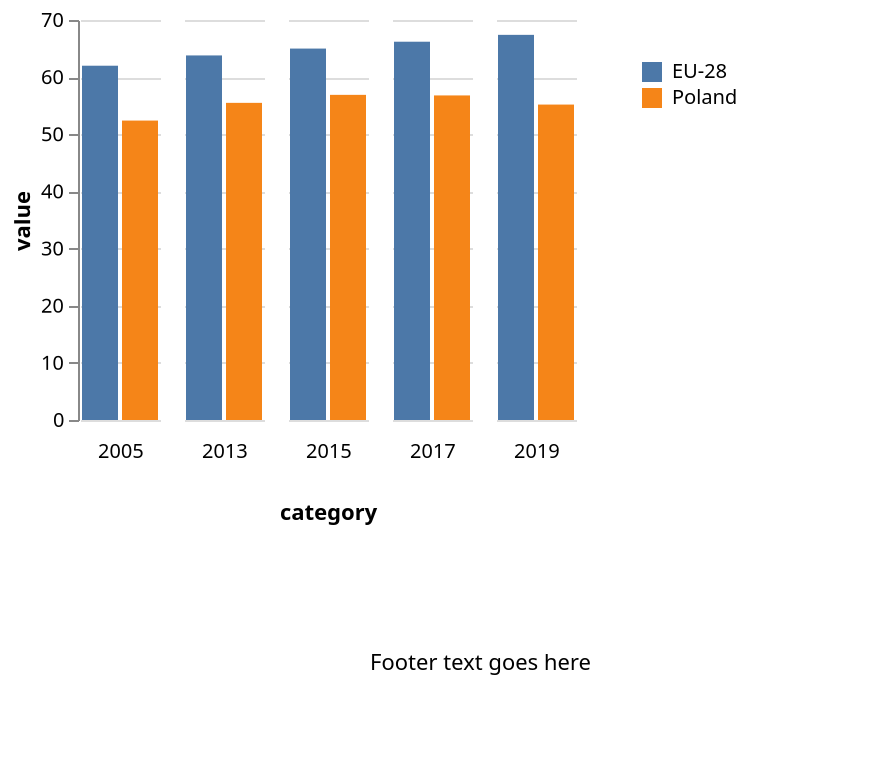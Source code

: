 {
  "$schema": "https://vega.github.io/schema/vega-lite/v5.json",
  "config": {
    "view": {
      "stroke": "transparent",
      "continuousWidth": 400
    },
    "facet": {
      "spacing": 10
    }
  },
  "vconcat": [
    {
      "data": {
        "values": [
          {
            "category": "2005",
            "group": "Poland",
            "value": 52.4
          },
          {
            "category": "2013",
            "group": "Poland",
            "value": 55.5
          },
          {
            "category": "2015",
            "group": "Poland",
            "value": 56.9
          },
          {
            "category": "2017",
            "group": "Poland",
            "value": 56.8
          },
          {
            "category": "2019",
            "group": "Poland",
            "value": 55.2
          },
          {
            "category": "2005",
            "group": "EU-28",
            "value": 62.0
          },
          {
            "category": "2013",
            "group": "EU-28",
            "value": 63.8
          },
          {
            "category": "2015",
            "group": "EU-28",
            "value": 65.0
          },
          {
            "category": "2017",
            "group": "EU-28",
            "value": 66.2
          },
          {
            "category": "2019",
            "group": "EU-28",
            "value": 67.4
          }
        ]
      },
      "mark": "bar",
      "encoding": {
        "column": {
          "field": "category",
          "header": {
            "orient": "bottom"
          }
        },
        "y": {
          "field": "value",
          "type": "quantitative"
        },
        "x": {
          "field": "group",
          "axis": null
        },
        "color": {
          "field": "group",
          "legend": {
            "legendX": 280,
            "legendY": 20,
            "orient": "none"
          },
          "title": ""
        }
      },
      "config": {
        "view": {
          "stroke": "transparent"
        }
      },
      "facet": {
        "column": {
          "field": "Year",
          "type": "ordinal"
        }
      },
      "spec": {
        "mark": "bar",
        "encoding": {
          "y": {
            "field": "value",
            "type": "quantitative",
            "axis": {
              "title": "Index score (1 = full unequality, 100 = full equality)"
            }
          },
          "x": {
            "field": "Entity",
            "type": "ordinal"
          },
          "color": {
            "field": "Entity",
            "type": "nominal",
            "legend": null,
            "scale": {
              "scheme": "category10"
            }
          }
        }
      }
    },
    {
      "width": 400,
      "height": 100,
      "data": {
        "values": [
          {
            "text": "Footer text goes here"
          }
        ]
      },
      "mark": {
        "type": "text",
        "align": "center",
        "baseline": "middle",
        "opacity": 1
      },
      "encoding": {
        "text": {
          "field": "text",
          "type": "nominal"
        }
      }
    }
  ],
  "name": "m1011"
}
